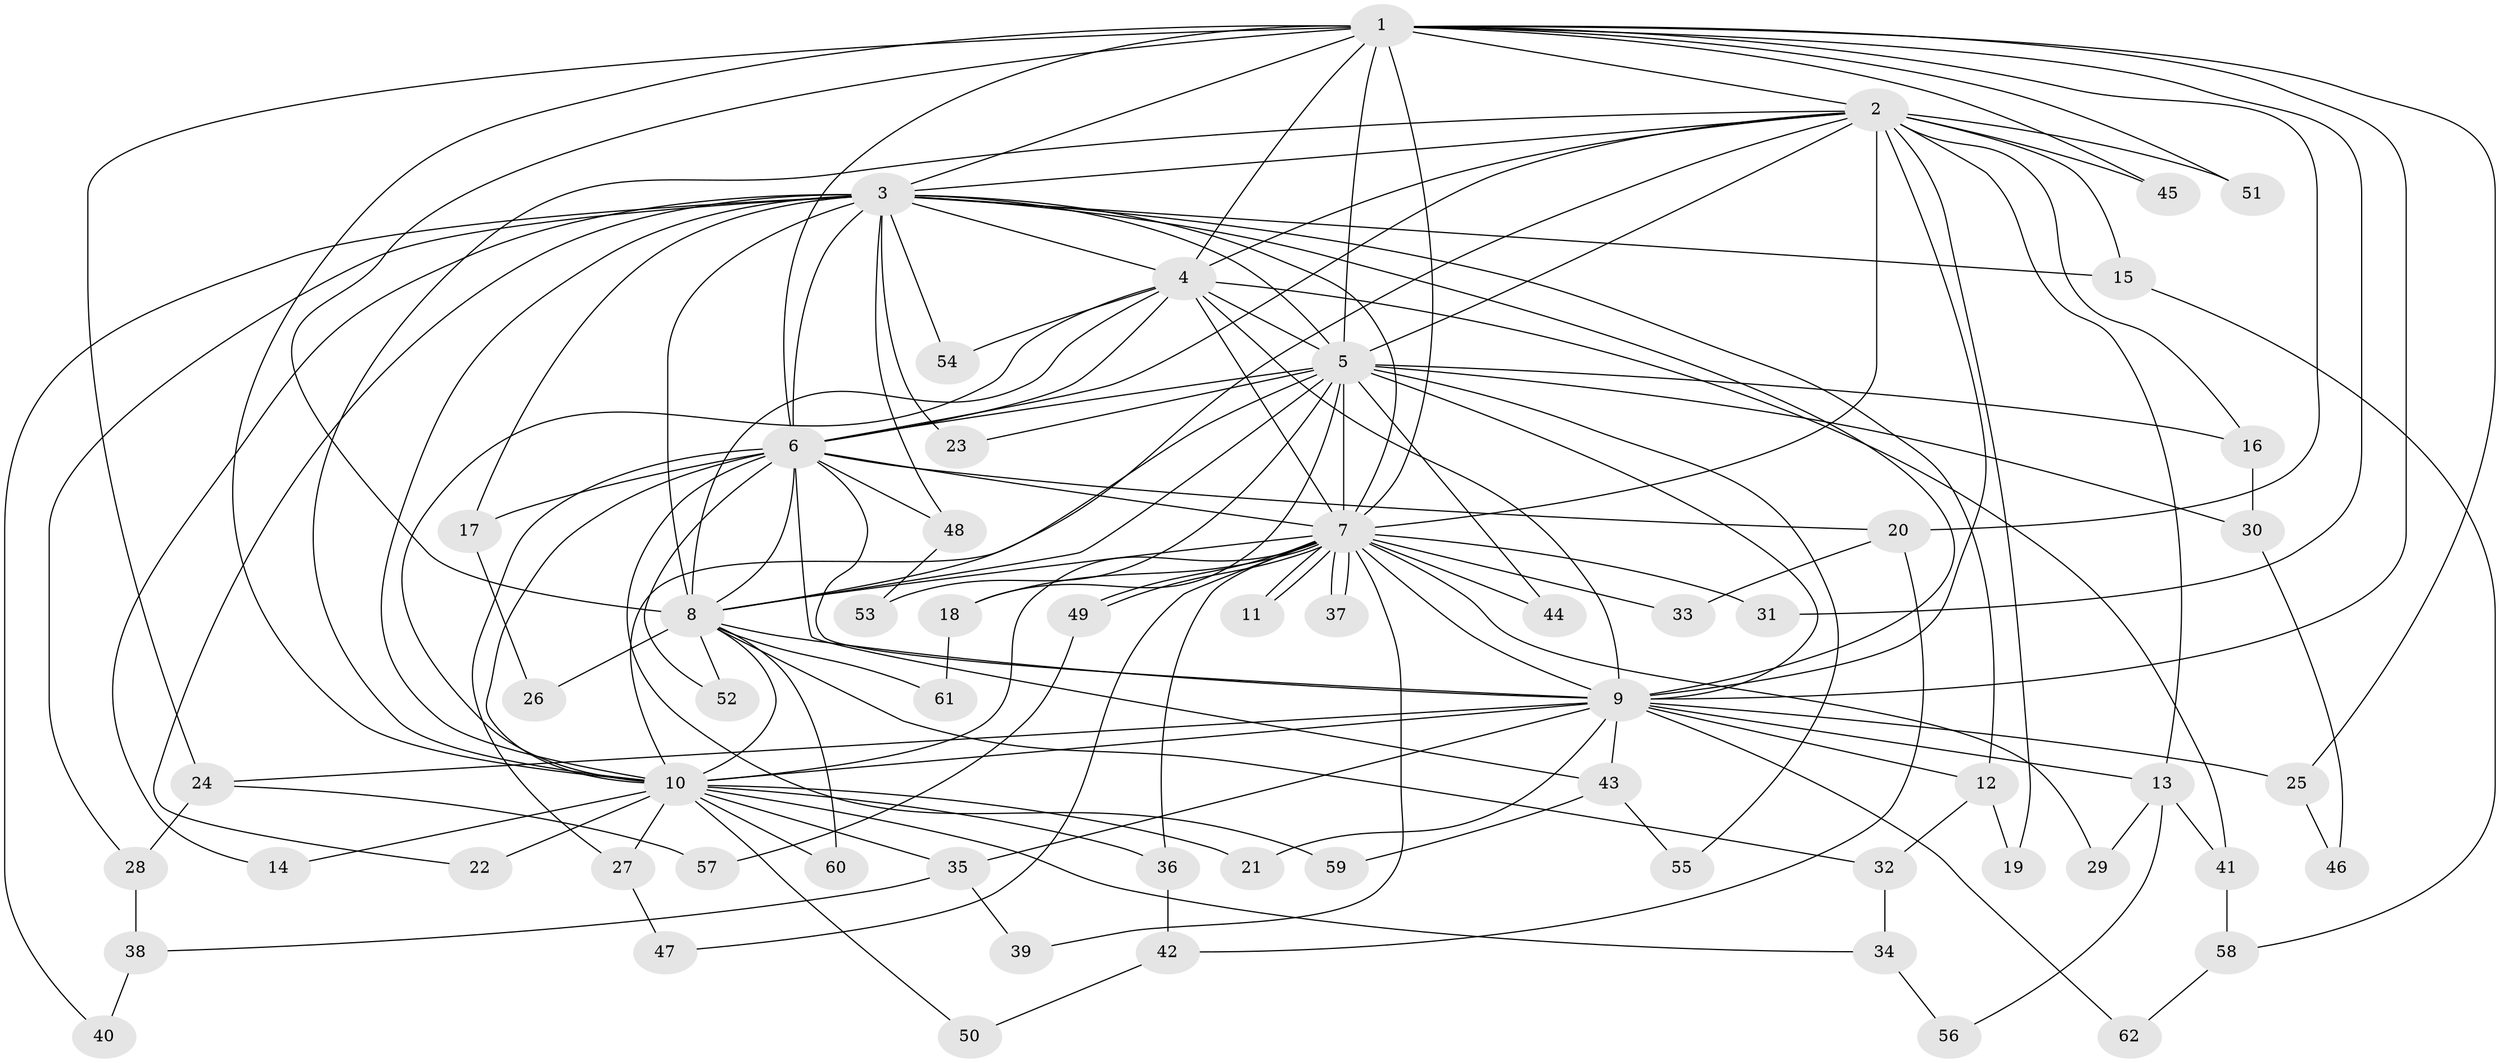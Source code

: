 // Generated by graph-tools (version 1.1) at 2025/25/03/09/25 03:25:51]
// undirected, 62 vertices, 149 edges
graph export_dot {
graph [start="1"]
  node [color=gray90,style=filled];
  1;
  2;
  3;
  4;
  5;
  6;
  7;
  8;
  9;
  10;
  11;
  12;
  13;
  14;
  15;
  16;
  17;
  18;
  19;
  20;
  21;
  22;
  23;
  24;
  25;
  26;
  27;
  28;
  29;
  30;
  31;
  32;
  33;
  34;
  35;
  36;
  37;
  38;
  39;
  40;
  41;
  42;
  43;
  44;
  45;
  46;
  47;
  48;
  49;
  50;
  51;
  52;
  53;
  54;
  55;
  56;
  57;
  58;
  59;
  60;
  61;
  62;
  1 -- 2;
  1 -- 3;
  1 -- 4;
  1 -- 5;
  1 -- 6;
  1 -- 7;
  1 -- 8;
  1 -- 9;
  1 -- 10;
  1 -- 20;
  1 -- 24;
  1 -- 25;
  1 -- 31;
  1 -- 45;
  1 -- 51;
  2 -- 3;
  2 -- 4;
  2 -- 5;
  2 -- 6;
  2 -- 7;
  2 -- 8;
  2 -- 9;
  2 -- 10;
  2 -- 13;
  2 -- 15;
  2 -- 16;
  2 -- 19;
  2 -- 45;
  2 -- 51;
  3 -- 4;
  3 -- 5;
  3 -- 6;
  3 -- 7;
  3 -- 8;
  3 -- 9;
  3 -- 10;
  3 -- 12;
  3 -- 14;
  3 -- 15;
  3 -- 17;
  3 -- 22;
  3 -- 23;
  3 -- 28;
  3 -- 40;
  3 -- 48;
  3 -- 54;
  4 -- 5;
  4 -- 6;
  4 -- 7;
  4 -- 8;
  4 -- 9;
  4 -- 10;
  4 -- 41;
  4 -- 54;
  5 -- 6;
  5 -- 7;
  5 -- 8;
  5 -- 9;
  5 -- 10;
  5 -- 16;
  5 -- 18;
  5 -- 23;
  5 -- 30;
  5 -- 44;
  5 -- 53;
  5 -- 55;
  6 -- 7;
  6 -- 8;
  6 -- 9;
  6 -- 10;
  6 -- 17;
  6 -- 20;
  6 -- 27;
  6 -- 43;
  6 -- 48;
  6 -- 52;
  6 -- 59;
  7 -- 8;
  7 -- 9;
  7 -- 10;
  7 -- 11;
  7 -- 11;
  7 -- 18;
  7 -- 29;
  7 -- 31;
  7 -- 33;
  7 -- 36;
  7 -- 37;
  7 -- 37;
  7 -- 39;
  7 -- 44;
  7 -- 47;
  7 -- 49;
  7 -- 49;
  8 -- 9;
  8 -- 10;
  8 -- 26;
  8 -- 32;
  8 -- 52;
  8 -- 60;
  8 -- 61;
  9 -- 10;
  9 -- 12;
  9 -- 13;
  9 -- 21;
  9 -- 24;
  9 -- 25;
  9 -- 35;
  9 -- 43;
  9 -- 62;
  10 -- 14;
  10 -- 21;
  10 -- 22;
  10 -- 27;
  10 -- 34;
  10 -- 35;
  10 -- 36;
  10 -- 50;
  10 -- 60;
  12 -- 19;
  12 -- 32;
  13 -- 29;
  13 -- 41;
  13 -- 56;
  15 -- 58;
  16 -- 30;
  17 -- 26;
  18 -- 61;
  20 -- 33;
  20 -- 42;
  24 -- 28;
  24 -- 57;
  25 -- 46;
  27 -- 47;
  28 -- 38;
  30 -- 46;
  32 -- 34;
  34 -- 56;
  35 -- 38;
  35 -- 39;
  36 -- 42;
  38 -- 40;
  41 -- 58;
  42 -- 50;
  43 -- 55;
  43 -- 59;
  48 -- 53;
  49 -- 57;
  58 -- 62;
}
